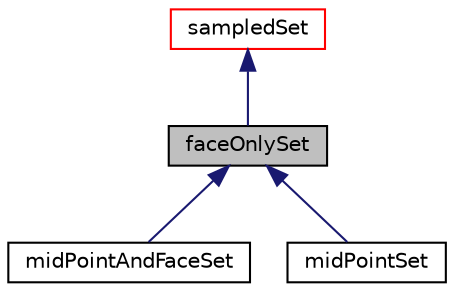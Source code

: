 digraph "faceOnlySet"
{
  bgcolor="transparent";
  edge [fontname="Helvetica",fontsize="10",labelfontname="Helvetica",labelfontsize="10"];
  node [fontname="Helvetica",fontsize="10",shape=record];
  Node1 [label="faceOnlySet",height=0.2,width=0.4,color="black", fillcolor="grey75", style="filled", fontcolor="black"];
  Node2 -> Node1 [dir="back",color="midnightblue",fontsize="10",style="solid",fontname="Helvetica"];
  Node2 [label="sampledSet",height=0.2,width=0.4,color="red",URL="$a02307.html",tooltip="Holds list of sampling points which is filled at construction time. Various implementations of this b..."];
  Node1 -> Node3 [dir="back",color="midnightblue",fontsize="10",style="solid",fontname="Helvetica"];
  Node3 [label="midPointAndFaceSet",height=0.2,width=0.4,color="black",URL="$a01526.html"];
  Node1 -> Node4 [dir="back",color="midnightblue",fontsize="10",style="solid",fontname="Helvetica"];
  Node4 [label="midPointSet",height=0.2,width=0.4,color="black",URL="$a01527.html"];
}
